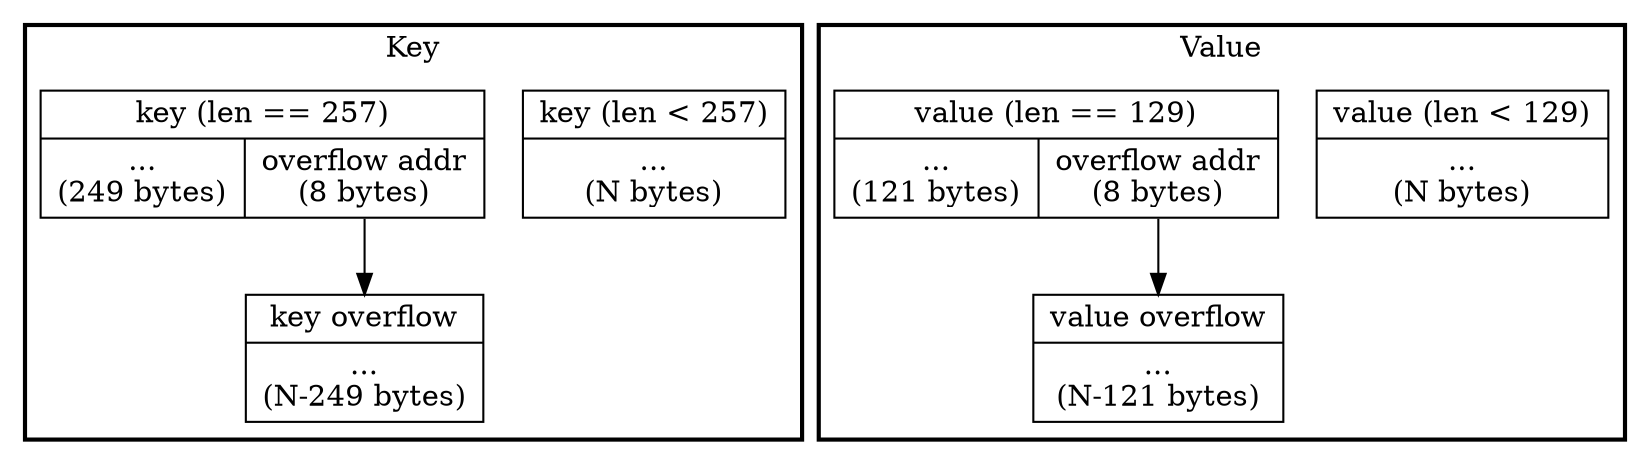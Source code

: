 digraph G {
  node [shape = record];

  subgraph cluster1 {
    label = "Key"
    style = bold

    key1 [label = "{key (len \< 257)| ...\n(N bytes)}"]
    key2 [label = "{key (len == 257)|{...\n(249 bytes)|<oa>overflow addr\n(8 bytes)}}"]
    key2_overflow [label = "{key overflow|...\n(N-249 bytes)}"]

    key2:oa -> key2_overflow
  }

  subgraph cluster2 {
    label = "Value"
    style = bold

    value1 [label = "{value (len \< 129)| ...\n(N bytes)}"]
    value2 [label = "{value (len == 129)|{...\n(121 bytes)|<oa>overflow addr\n(8 bytes)}}"]
    value2_overflow [label = "{value overflow|...\n(N-121 bytes)}"]

    value2:oa -> value2_overflow
  }
}
